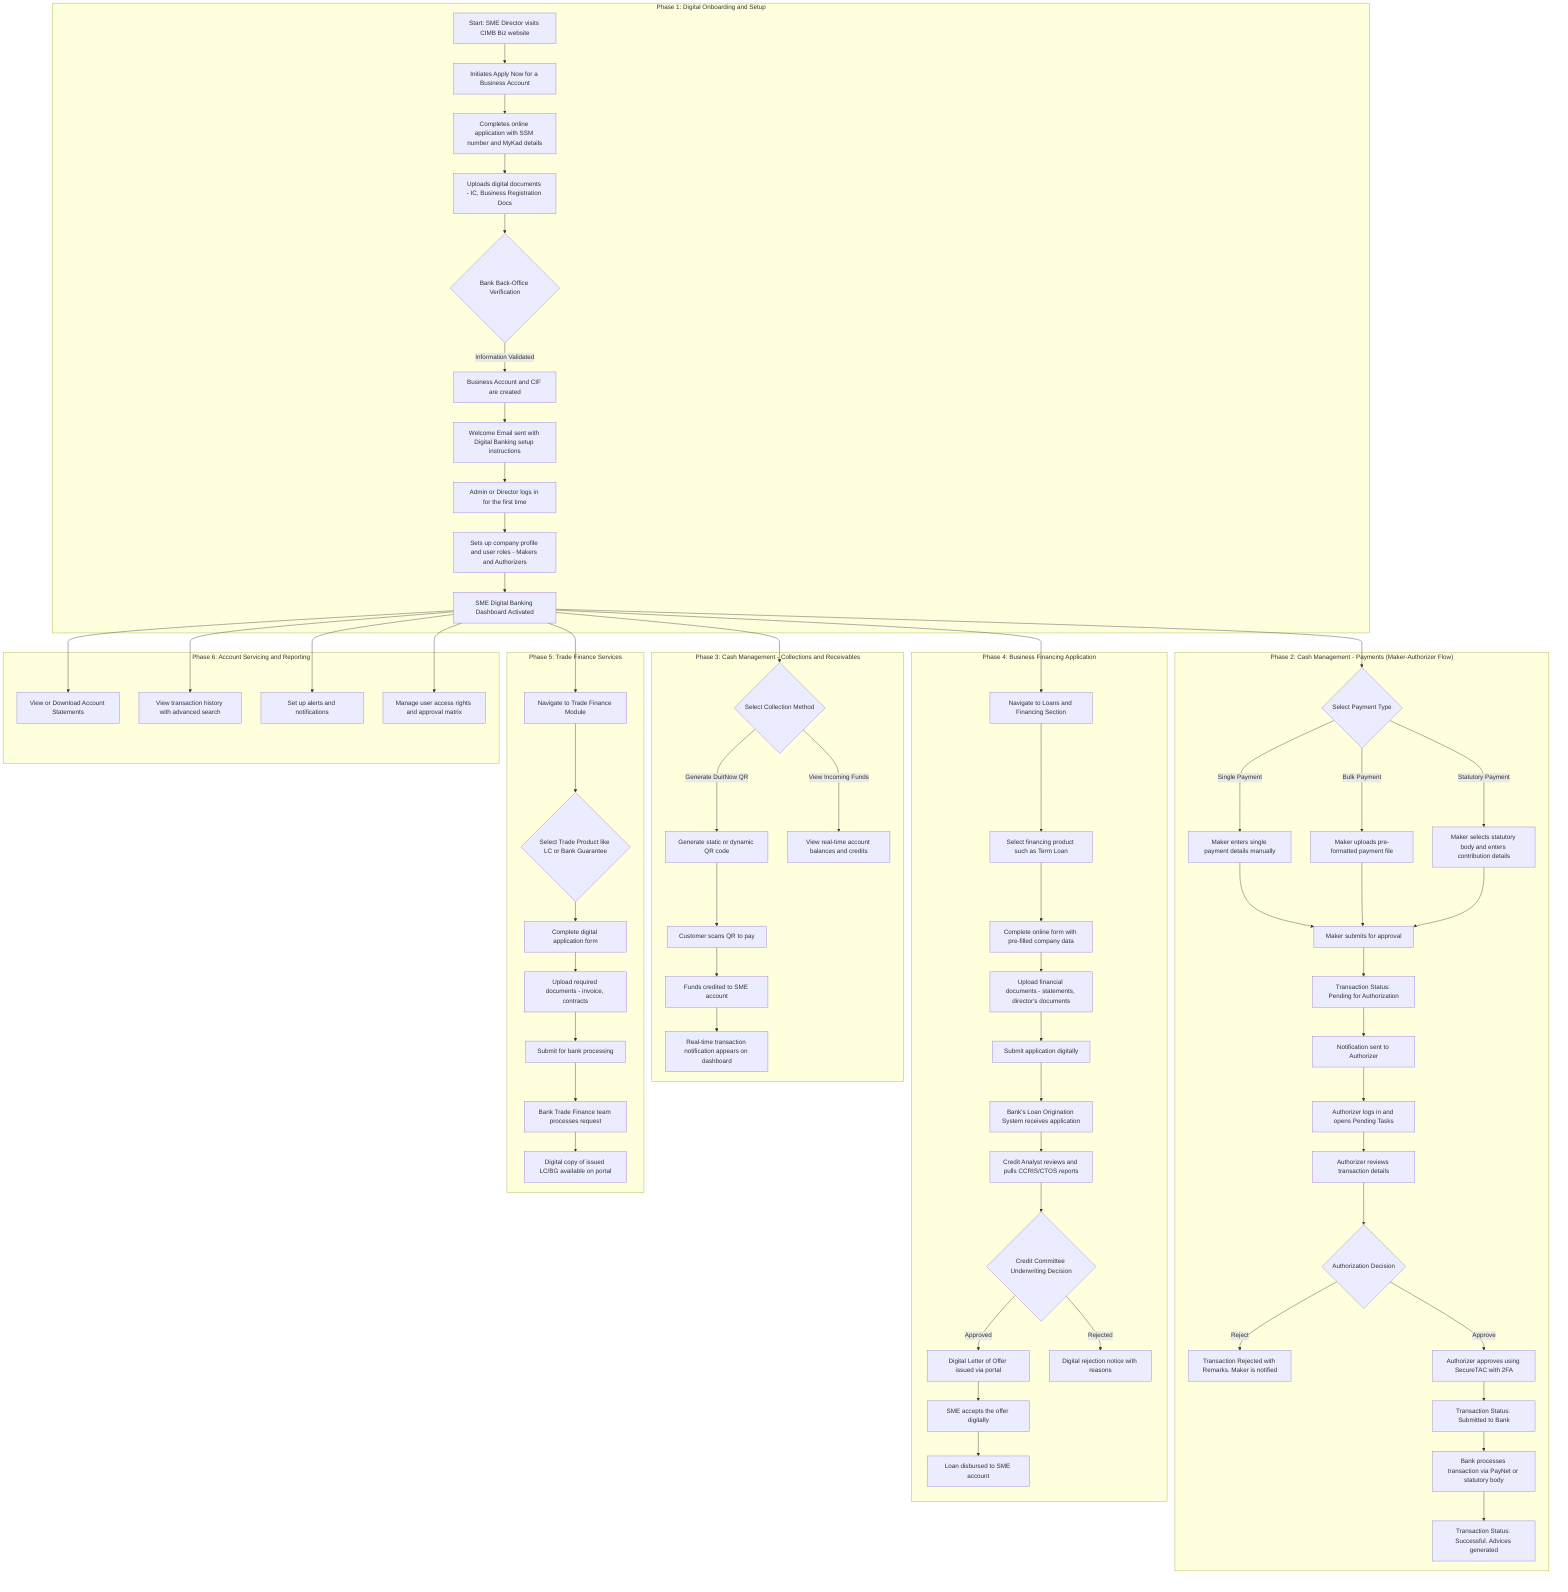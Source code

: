 graph TD
    subgraph "Phase 1: Digital Onboarding and Setup"
        A[Start: SME Director visits CIMB Biz website] --> B[Initiates Apply Now for a Business Account]
        B --> C[Completes online application with SSM number and MyKad details]
        C --> D[Uploads digital documents - IC, Business Registration Docs]
        D --> E{Bank Back-Office Verification}
        E -- Information Validated --> F[Business Account and CIF are created]
        F --> G[Welcome Email sent with Digital Banking setup instructions]
        G --> H[Admin or Director logs in for the first time]
        H --> I[Sets up company profile and user roles - Makers and Authorizers]
        I --> J[SME Digital Banking Dashboard Activated]
    end

    subgraph "Phase 2: Cash Management - Payments (Maker-Authorizer Flow)"
        J --> K{Select Payment Type}
        K -- Single Payment --> K1[Maker enters single payment details manually]
        K -- Bulk Payment --> K2[Maker uploads pre-formatted payment file]
        K -- Statutory Payment --> K3[Maker selects statutory body and enters contribution details]
        K1 --> L[Maker submits for approval]
        K2 --> L
        K3 --> L
        L --> M[Transaction Status: Pending for Authorization]
        M --> N[Notification sent to Authorizer]
        N --> O[Authorizer logs in and opens Pending Tasks]
        O --> P[Authorizer reviews transaction details]
        P --> Q{Authorization Decision}
        Q -- Reject --> R[Transaction Rejected with Remarks. Maker is notified]
        Q -- Approve --> S[Authorizer approves using SecureTAC with 2FA]
        S --> T[Transaction Status: Submitted to Bank]
        T --> U[Bank processes transaction via PayNet or statutory body]
        U --> V[Transaction Status: Successful. Advices generated]
    end

    subgraph "Phase 3: Cash Management - Collections and Receivables"
        J --> W{Select Collection Method}
        W -- Generate DuitNow QR --> W1[Generate static or dynamic QR code]
        W1 --> W2[Customer scans QR to pay]
        W2 --> W3[Funds credited to SME account]
        W3 --> W4[Real-time transaction notification appears on dashboard]
        W -- View Incoming Funds --> X[View real-time account balances and credits]
    end

    subgraph "Phase 4: Business Financing Application"
        J --> Y[Navigate to Loans and Financing Section]
        Y --> Z[Select financing product such as Term Loan]
        Z --> AA[Complete online form with pre-filled company data]
        AA --> BB[Upload financial documents - statements, director's documents]
        BB --> CC[Submit application digitally]
        CC --> DD[Bank's Loan Origination System receives application]
        DD --> EE[Credit Analyst reviews and pulls CCRIS/CTOS reports]
        EE --> FF{Credit Committee Underwriting Decision}
        FF -- Approved --> GG[Digital Letter of Offer issued via portal]
        FF -- Rejected --> HH[Digital rejection notice with reasons]
        GG --> II[SME accepts the offer digitally]
        II --> JJ[Loan disbursed to SME account]
    end

    subgraph "Phase 5: Trade Finance Services"
        J --> T1[Navigate to Trade Finance Module]
        T1 --> T2{Select Trade Product like LC or Bank Guarantee}
        T2 --> T3[Complete digital application form]
        T3 --> T4[Upload required documents - invoice, contracts]
        T4 --> T5[Submit for bank processing]
        T5 --> T6[Bank Trade Finance team processes request]
        T6 --> T7[Digital copy of issued LC/BG available on portal]
    end

    subgraph "Phase 6: Account Servicing and Reporting"
        J --> S1[View or Download Account Statements]
        J --> S2[View transaction history with advanced search]
        J --> S3[Set up alerts and notifications]
        J --> S4[Manage user access rights and approval matrix]
    end